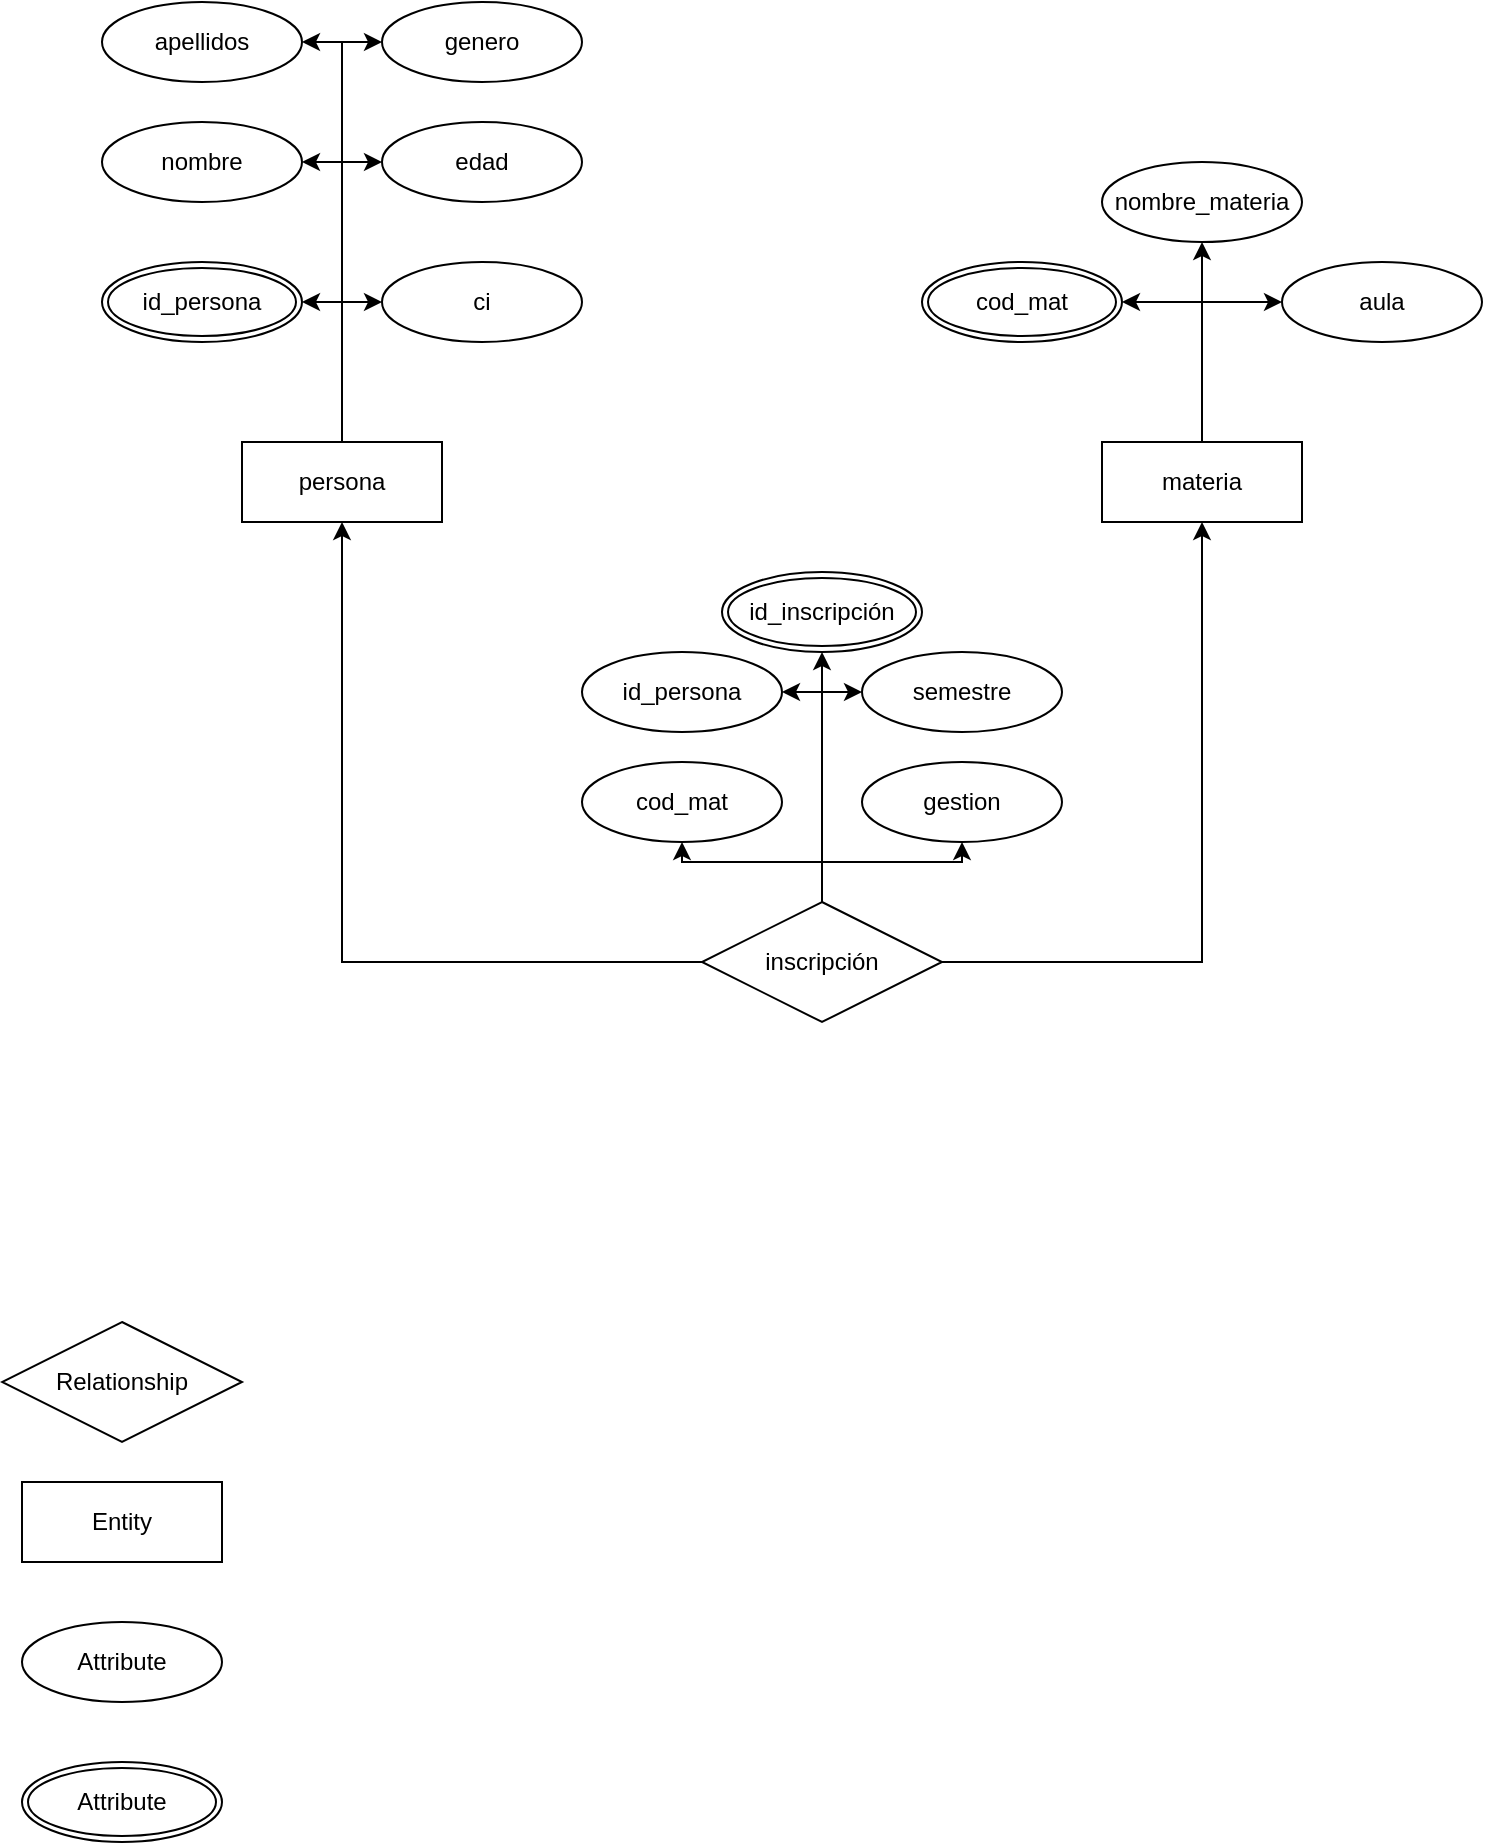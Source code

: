 <mxfile version="13.9.9" type="device"><diagram id="ChWPKNTOCXJRUlKF85Ev" name="Página-1"><mxGraphModel dx="4397" dy="2377" grid="1" gridSize="10" guides="1" tooltips="1" connect="1" arrows="1" fold="1" page="1" pageScale="1" pageWidth="827" pageHeight="1169" math="0" shadow="0"><root><mxCell id="0"/><mxCell id="1" parent="0"/><mxCell id="tecE6lWsbvcI_nKleMGh-20" style="edgeStyle=orthogonalEdgeStyle;rounded=0;orthogonalLoop=1;jettySize=auto;html=1;exitX=0;exitY=0.5;exitDx=0;exitDy=0;entryX=0.5;entryY=1;entryDx=0;entryDy=0;" edge="1" parent="1" source="tecE6lWsbvcI_nKleMGh-1" target="tecE6lWsbvcI_nKleMGh-2"><mxGeometry relative="1" as="geometry"/></mxCell><mxCell id="tecE6lWsbvcI_nKleMGh-21" style="edgeStyle=orthogonalEdgeStyle;rounded=0;orthogonalLoop=1;jettySize=auto;html=1;exitX=1;exitY=0.5;exitDx=0;exitDy=0;entryX=0.5;entryY=1;entryDx=0;entryDy=0;" edge="1" parent="1" source="tecE6lWsbvcI_nKleMGh-1" target="tecE6lWsbvcI_nKleMGh-3"><mxGeometry relative="1" as="geometry"/></mxCell><mxCell id="tecE6lWsbvcI_nKleMGh-22" style="edgeStyle=orthogonalEdgeStyle;rounded=0;orthogonalLoop=1;jettySize=auto;html=1;exitX=0.5;exitY=0;exitDx=0;exitDy=0;entryX=0.5;entryY=1;entryDx=0;entryDy=0;" edge="1" parent="1" source="tecE6lWsbvcI_nKleMGh-1" target="tecE6lWsbvcI_nKleMGh-19"><mxGeometry relative="1" as="geometry"/></mxCell><mxCell id="tecE6lWsbvcI_nKleMGh-23" style="edgeStyle=orthogonalEdgeStyle;rounded=0;orthogonalLoop=1;jettySize=auto;html=1;exitX=0.5;exitY=0;exitDx=0;exitDy=0;entryX=0.5;entryY=1;entryDx=0;entryDy=0;" edge="1" parent="1" source="tecE6lWsbvcI_nKleMGh-1" target="tecE6lWsbvcI_nKleMGh-18"><mxGeometry relative="1" as="geometry"/></mxCell><mxCell id="tecE6lWsbvcI_nKleMGh-24" style="edgeStyle=orthogonalEdgeStyle;rounded=0;orthogonalLoop=1;jettySize=auto;html=1;exitX=0.5;exitY=0;exitDx=0;exitDy=0;entryX=1;entryY=0.5;entryDx=0;entryDy=0;" edge="1" parent="1" source="tecE6lWsbvcI_nKleMGh-1" target="tecE6lWsbvcI_nKleMGh-16"><mxGeometry relative="1" as="geometry"/></mxCell><mxCell id="tecE6lWsbvcI_nKleMGh-25" style="edgeStyle=orthogonalEdgeStyle;rounded=0;orthogonalLoop=1;jettySize=auto;html=1;exitX=0.5;exitY=0;exitDx=0;exitDy=0;entryX=0;entryY=0.5;entryDx=0;entryDy=0;" edge="1" parent="1" source="tecE6lWsbvcI_nKleMGh-1" target="tecE6lWsbvcI_nKleMGh-17"><mxGeometry relative="1" as="geometry"/></mxCell><mxCell id="tecE6lWsbvcI_nKleMGh-26" style="edgeStyle=orthogonalEdgeStyle;rounded=0;orthogonalLoop=1;jettySize=auto;html=1;exitX=0.5;exitY=0;exitDx=0;exitDy=0;entryX=0.5;entryY=1;entryDx=0;entryDy=0;" edge="1" parent="1" source="tecE6lWsbvcI_nKleMGh-1" target="tecE6lWsbvcI_nKleMGh-15"><mxGeometry relative="1" as="geometry"/></mxCell><mxCell id="tecE6lWsbvcI_nKleMGh-1" value="inscripción" style="shape=rhombus;perimeter=rhombusPerimeter;whiteSpace=wrap;html=1;align=center;" vertex="1" parent="1"><mxGeometry x="420" y="710" width="120" height="60" as="geometry"/></mxCell><mxCell id="tecE6lWsbvcI_nKleMGh-27" style="edgeStyle=orthogonalEdgeStyle;rounded=0;orthogonalLoop=1;jettySize=auto;html=1;exitX=0.5;exitY=0;exitDx=0;exitDy=0;entryX=1;entryY=0.5;entryDx=0;entryDy=0;" edge="1" parent="1" source="tecE6lWsbvcI_nKleMGh-2" target="tecE6lWsbvcI_nKleMGh-4"><mxGeometry relative="1" as="geometry"/></mxCell><mxCell id="tecE6lWsbvcI_nKleMGh-28" style="edgeStyle=orthogonalEdgeStyle;rounded=0;orthogonalLoop=1;jettySize=auto;html=1;exitX=0.5;exitY=0;exitDx=0;exitDy=0;entryX=0;entryY=0.5;entryDx=0;entryDy=0;" edge="1" parent="1" source="tecE6lWsbvcI_nKleMGh-2" target="tecE6lWsbvcI_nKleMGh-7"><mxGeometry relative="1" as="geometry"/></mxCell><mxCell id="tecE6lWsbvcI_nKleMGh-29" style="edgeStyle=orthogonalEdgeStyle;rounded=0;orthogonalLoop=1;jettySize=auto;html=1;exitX=0.5;exitY=0;exitDx=0;exitDy=0;entryX=1;entryY=0.5;entryDx=0;entryDy=0;" edge="1" parent="1" source="tecE6lWsbvcI_nKleMGh-2" target="tecE6lWsbvcI_nKleMGh-6"><mxGeometry relative="1" as="geometry"/></mxCell><mxCell id="tecE6lWsbvcI_nKleMGh-30" style="edgeStyle=orthogonalEdgeStyle;rounded=0;orthogonalLoop=1;jettySize=auto;html=1;exitX=0.5;exitY=0;exitDx=0;exitDy=0;entryX=0;entryY=0.5;entryDx=0;entryDy=0;" edge="1" parent="1" source="tecE6lWsbvcI_nKleMGh-2" target="tecE6lWsbvcI_nKleMGh-5"><mxGeometry relative="1" as="geometry"/></mxCell><mxCell id="tecE6lWsbvcI_nKleMGh-31" style="edgeStyle=orthogonalEdgeStyle;rounded=0;orthogonalLoop=1;jettySize=auto;html=1;exitX=0.5;exitY=0;exitDx=0;exitDy=0;entryX=1;entryY=0.5;entryDx=0;entryDy=0;" edge="1" parent="1" source="tecE6lWsbvcI_nKleMGh-2" target="tecE6lWsbvcI_nKleMGh-9"><mxGeometry relative="1" as="geometry"/></mxCell><mxCell id="tecE6lWsbvcI_nKleMGh-32" style="edgeStyle=orthogonalEdgeStyle;rounded=0;orthogonalLoop=1;jettySize=auto;html=1;exitX=0.5;exitY=0;exitDx=0;exitDy=0;entryX=0;entryY=0.5;entryDx=0;entryDy=0;" edge="1" parent="1" source="tecE6lWsbvcI_nKleMGh-2" target="tecE6lWsbvcI_nKleMGh-8"><mxGeometry relative="1" as="geometry"/></mxCell><mxCell id="tecE6lWsbvcI_nKleMGh-2" value="persona" style="whiteSpace=wrap;html=1;align=center;" vertex="1" parent="1"><mxGeometry x="190" y="480" width="100" height="40" as="geometry"/></mxCell><mxCell id="tecE6lWsbvcI_nKleMGh-33" style="edgeStyle=orthogonalEdgeStyle;rounded=0;orthogonalLoop=1;jettySize=auto;html=1;exitX=0.5;exitY=0;exitDx=0;exitDy=0;entryX=1;entryY=0.5;entryDx=0;entryDy=0;" edge="1" parent="1" source="tecE6lWsbvcI_nKleMGh-3" target="tecE6lWsbvcI_nKleMGh-11"><mxGeometry relative="1" as="geometry"/></mxCell><mxCell id="tecE6lWsbvcI_nKleMGh-34" style="edgeStyle=orthogonalEdgeStyle;rounded=0;orthogonalLoop=1;jettySize=auto;html=1;exitX=0.5;exitY=0;exitDx=0;exitDy=0;entryX=0;entryY=0.5;entryDx=0;entryDy=0;" edge="1" parent="1" source="tecE6lWsbvcI_nKleMGh-3" target="tecE6lWsbvcI_nKleMGh-13"><mxGeometry relative="1" as="geometry"/></mxCell><mxCell id="tecE6lWsbvcI_nKleMGh-35" style="edgeStyle=orthogonalEdgeStyle;rounded=0;orthogonalLoop=1;jettySize=auto;html=1;exitX=0.5;exitY=0;exitDx=0;exitDy=0;entryX=0.5;entryY=1;entryDx=0;entryDy=0;" edge="1" parent="1" source="tecE6lWsbvcI_nKleMGh-3" target="tecE6lWsbvcI_nKleMGh-14"><mxGeometry relative="1" as="geometry"/></mxCell><mxCell id="tecE6lWsbvcI_nKleMGh-3" value="materia" style="whiteSpace=wrap;html=1;align=center;" vertex="1" parent="1"><mxGeometry x="620" y="480" width="100" height="40" as="geometry"/></mxCell><mxCell id="tecE6lWsbvcI_nKleMGh-4" value="id_persona" style="ellipse;shape=doubleEllipse;margin=3;whiteSpace=wrap;html=1;align=center;" vertex="1" parent="1"><mxGeometry x="120" y="390" width="100" height="40" as="geometry"/></mxCell><mxCell id="tecE6lWsbvcI_nKleMGh-5" value="edad" style="ellipse;whiteSpace=wrap;html=1;align=center;" vertex="1" parent="1"><mxGeometry x="260" y="320" width="100" height="40" as="geometry"/></mxCell><mxCell id="tecE6lWsbvcI_nKleMGh-6" value="nombre" style="ellipse;whiteSpace=wrap;html=1;align=center;" vertex="1" parent="1"><mxGeometry x="120" y="320" width="100" height="40" as="geometry"/></mxCell><mxCell id="tecE6lWsbvcI_nKleMGh-7" value="ci" style="ellipse;whiteSpace=wrap;html=1;align=center;" vertex="1" parent="1"><mxGeometry x="260" y="390" width="100" height="40" as="geometry"/></mxCell><mxCell id="tecE6lWsbvcI_nKleMGh-8" value="genero" style="ellipse;whiteSpace=wrap;html=1;align=center;" vertex="1" parent="1"><mxGeometry x="260" y="260" width="100" height="40" as="geometry"/></mxCell><mxCell id="tecE6lWsbvcI_nKleMGh-9" value="apellidos" style="ellipse;whiteSpace=wrap;html=1;align=center;" vertex="1" parent="1"><mxGeometry x="120" y="260" width="100" height="40" as="geometry"/></mxCell><mxCell id="tecE6lWsbvcI_nKleMGh-11" value="cod_mat" style="ellipse;shape=doubleEllipse;margin=3;whiteSpace=wrap;html=1;align=center;" vertex="1" parent="1"><mxGeometry x="530" y="390" width="100" height="40" as="geometry"/></mxCell><mxCell id="tecE6lWsbvcI_nKleMGh-13" value="aula" style="ellipse;whiteSpace=wrap;html=1;align=center;" vertex="1" parent="1"><mxGeometry x="710" y="390" width="100" height="40" as="geometry"/></mxCell><mxCell id="tecE6lWsbvcI_nKleMGh-14" value="nombre_materia" style="ellipse;whiteSpace=wrap;html=1;align=center;" vertex="1" parent="1"><mxGeometry x="620" y="340" width="100" height="40" as="geometry"/></mxCell><mxCell id="tecE6lWsbvcI_nKleMGh-15" value="id_inscripción" style="ellipse;shape=doubleEllipse;margin=3;whiteSpace=wrap;html=1;align=center;" vertex="1" parent="1"><mxGeometry x="430" y="545" width="100" height="40" as="geometry"/></mxCell><mxCell id="tecE6lWsbvcI_nKleMGh-16" value="id_persona" style="ellipse;whiteSpace=wrap;html=1;align=center;" vertex="1" parent="1"><mxGeometry x="360" y="585" width="100" height="40" as="geometry"/></mxCell><mxCell id="tecE6lWsbvcI_nKleMGh-17" value="semestre" style="ellipse;whiteSpace=wrap;html=1;align=center;" vertex="1" parent="1"><mxGeometry x="500" y="585" width="100" height="40" as="geometry"/></mxCell><mxCell id="tecE6lWsbvcI_nKleMGh-18" value="gestion" style="ellipse;whiteSpace=wrap;html=1;align=center;" vertex="1" parent="1"><mxGeometry x="500" y="640" width="100" height="40" as="geometry"/></mxCell><mxCell id="tecE6lWsbvcI_nKleMGh-19" value="cod_mat" style="ellipse;whiteSpace=wrap;html=1;align=center;" vertex="1" parent="1"><mxGeometry x="360" y="640" width="100" height="40" as="geometry"/></mxCell><mxCell id="tecE6lWsbvcI_nKleMGh-37" value="Attribute" style="ellipse;whiteSpace=wrap;html=1;align=center;" vertex="1" parent="1"><mxGeometry x="80" y="1070" width="100" height="40" as="geometry"/></mxCell><mxCell id="tecE6lWsbvcI_nKleMGh-38" value="Attribute" style="ellipse;shape=doubleEllipse;margin=3;whiteSpace=wrap;html=1;align=center;" vertex="1" parent="1"><mxGeometry x="80" y="1140" width="100" height="40" as="geometry"/></mxCell><mxCell id="tecE6lWsbvcI_nKleMGh-39" value="Entity" style="whiteSpace=wrap;html=1;align=center;" vertex="1" parent="1"><mxGeometry x="80" y="1000" width="100" height="40" as="geometry"/></mxCell><mxCell id="tecE6lWsbvcI_nKleMGh-40" value="Relationship" style="shape=rhombus;perimeter=rhombusPerimeter;whiteSpace=wrap;html=1;align=center;" vertex="1" parent="1"><mxGeometry x="70" y="920" width="120" height="60" as="geometry"/></mxCell></root></mxGraphModel></diagram></mxfile>